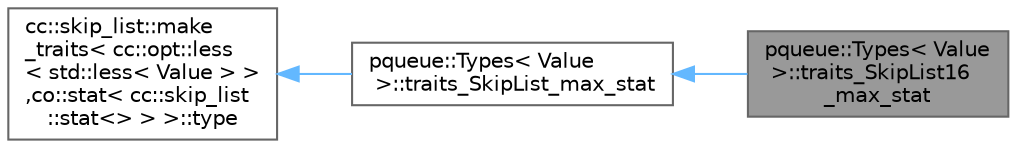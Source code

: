 digraph "pqueue::Types&lt; Value &gt;::traits_SkipList16_max_stat"
{
 // LATEX_PDF_SIZE
  bgcolor="transparent";
  edge [fontname=Helvetica,fontsize=10,labelfontname=Helvetica,labelfontsize=10];
  node [fontname=Helvetica,fontsize=10,shape=box,height=0.2,width=0.4];
  rankdir="LR";
  Node1 [id="Node000001",label="pqueue::Types\< Value\l \>::traits_SkipList16\l_max_stat",height=0.2,width=0.4,color="gray40", fillcolor="grey60", style="filled", fontcolor="black",tooltip=" "];
  Node2 -> Node1 [id="edge1_Node000001_Node000002",dir="back",color="steelblue1",style="solid",tooltip=" "];
  Node2 [id="Node000002",label="pqueue::Types\< Value\l \>::traits_SkipList_max_stat",height=0.2,width=0.4,color="gray40", fillcolor="white", style="filled",URL="$structpqueue_1_1_types_1_1traits___skip_list__max__stat.html",tooltip=" "];
  Node3 -> Node2 [id="edge2_Node000002_Node000003",dir="back",color="steelblue1",style="solid",tooltip=" "];
  Node3 [id="Node000003",label="cc::skip_list::make\l_traits\< cc::opt::less\l\< std::less\< Value \> \>\l,co::stat\< cc::skip_list\l::stat\<\> \> \>::type",height=0.2,width=0.4,color="gray40", fillcolor="white", style="filled",tooltip=" "];
}
